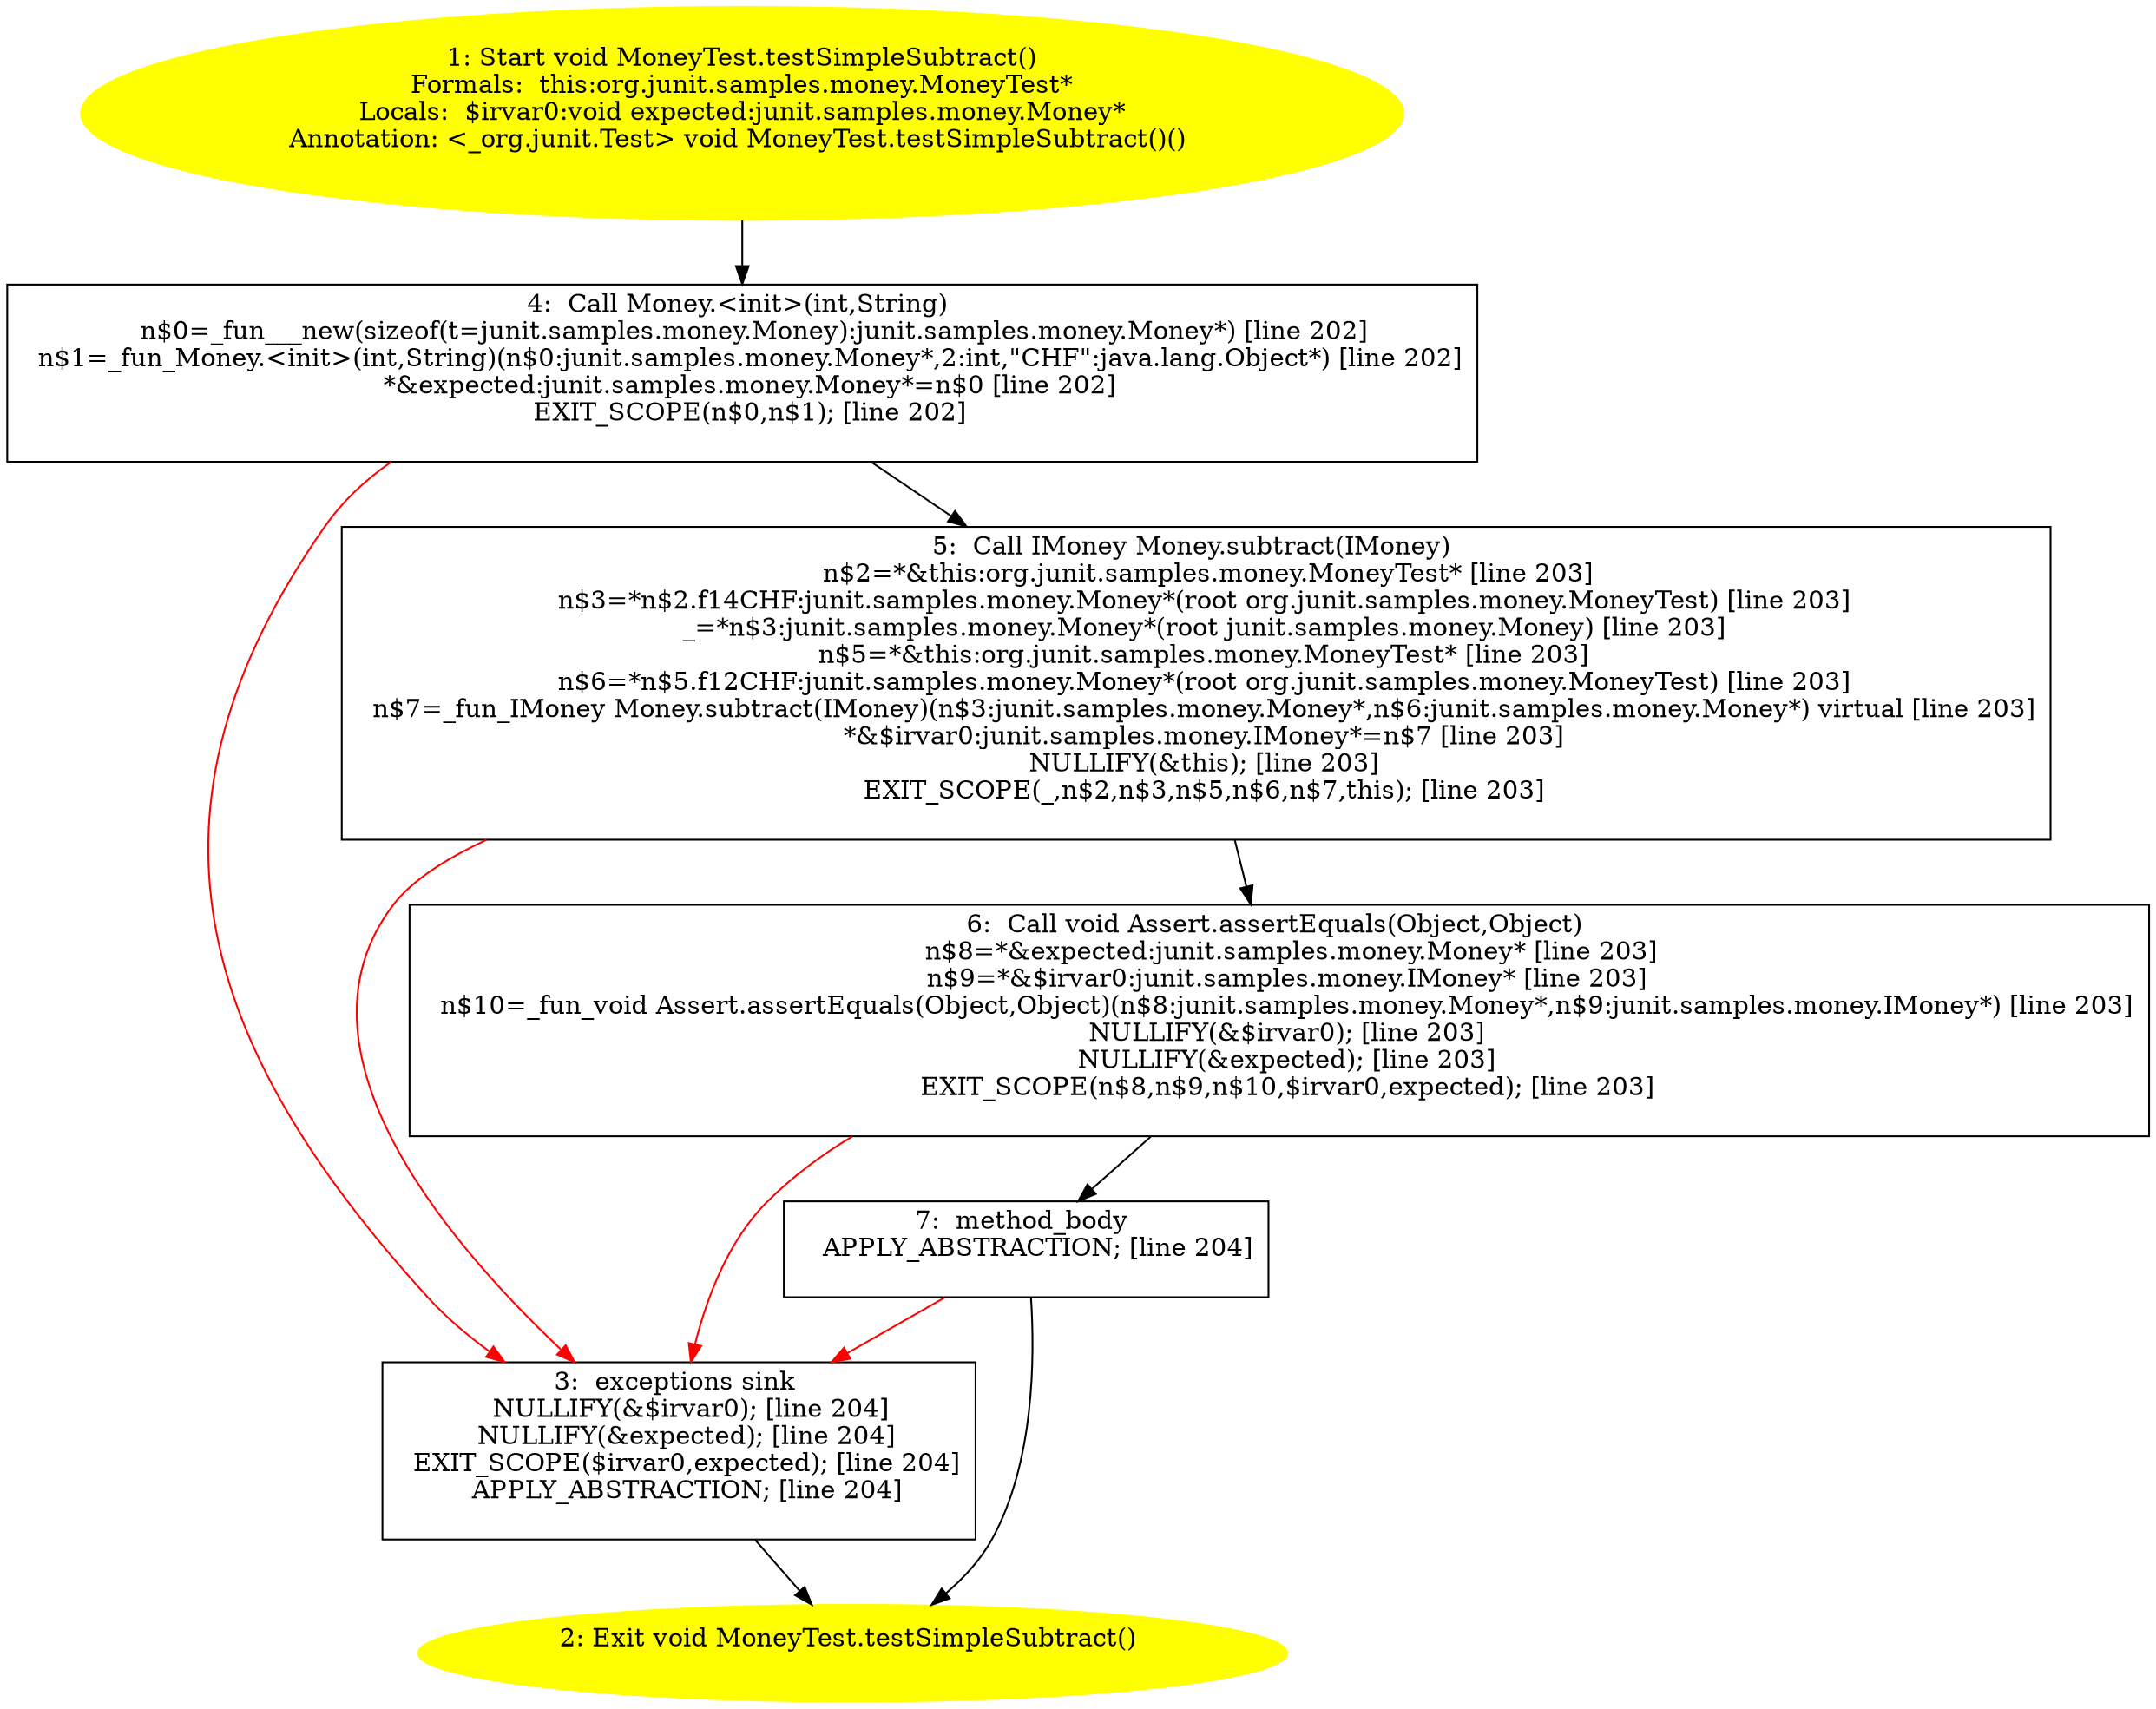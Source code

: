 /* @generated */
digraph cfg {
"org.junit.samples.money.MoneyTest.testSimpleSubtract():void.9865d7a329d250f473524c5fe4032a41_1" [label="1: Start void MoneyTest.testSimpleSubtract()\nFormals:  this:org.junit.samples.money.MoneyTest*\nLocals:  $irvar0:void expected:junit.samples.money.Money*\nAnnotation: <_org.junit.Test> void MoneyTest.testSimpleSubtract()() \n  " color=yellow style=filled]
	

	 "org.junit.samples.money.MoneyTest.testSimpleSubtract():void.9865d7a329d250f473524c5fe4032a41_1" -> "org.junit.samples.money.MoneyTest.testSimpleSubtract():void.9865d7a329d250f473524c5fe4032a41_4" ;
"org.junit.samples.money.MoneyTest.testSimpleSubtract():void.9865d7a329d250f473524c5fe4032a41_2" [label="2: Exit void MoneyTest.testSimpleSubtract() \n  " color=yellow style=filled]
	

"org.junit.samples.money.MoneyTest.testSimpleSubtract():void.9865d7a329d250f473524c5fe4032a41_3" [label="3:  exceptions sink \n   NULLIFY(&$irvar0); [line 204]\n  NULLIFY(&expected); [line 204]\n  EXIT_SCOPE($irvar0,expected); [line 204]\n  APPLY_ABSTRACTION; [line 204]\n " shape="box"]
	

	 "org.junit.samples.money.MoneyTest.testSimpleSubtract():void.9865d7a329d250f473524c5fe4032a41_3" -> "org.junit.samples.money.MoneyTest.testSimpleSubtract():void.9865d7a329d250f473524c5fe4032a41_2" ;
"org.junit.samples.money.MoneyTest.testSimpleSubtract():void.9865d7a329d250f473524c5fe4032a41_4" [label="4:  Call Money.<init>(int,String) \n   n$0=_fun___new(sizeof(t=junit.samples.money.Money):junit.samples.money.Money*) [line 202]\n  n$1=_fun_Money.<init>(int,String)(n$0:junit.samples.money.Money*,2:int,\"CHF\":java.lang.Object*) [line 202]\n  *&expected:junit.samples.money.Money*=n$0 [line 202]\n  EXIT_SCOPE(n$0,n$1); [line 202]\n " shape="box"]
	

	 "org.junit.samples.money.MoneyTest.testSimpleSubtract():void.9865d7a329d250f473524c5fe4032a41_4" -> "org.junit.samples.money.MoneyTest.testSimpleSubtract():void.9865d7a329d250f473524c5fe4032a41_5" ;
	 "org.junit.samples.money.MoneyTest.testSimpleSubtract():void.9865d7a329d250f473524c5fe4032a41_4" -> "org.junit.samples.money.MoneyTest.testSimpleSubtract():void.9865d7a329d250f473524c5fe4032a41_3" [color="red" ];
"org.junit.samples.money.MoneyTest.testSimpleSubtract():void.9865d7a329d250f473524c5fe4032a41_5" [label="5:  Call IMoney Money.subtract(IMoney) \n   n$2=*&this:org.junit.samples.money.MoneyTest* [line 203]\n  n$3=*n$2.f14CHF:junit.samples.money.Money*(root org.junit.samples.money.MoneyTest) [line 203]\n  _=*n$3:junit.samples.money.Money*(root junit.samples.money.Money) [line 203]\n  n$5=*&this:org.junit.samples.money.MoneyTest* [line 203]\n  n$6=*n$5.f12CHF:junit.samples.money.Money*(root org.junit.samples.money.MoneyTest) [line 203]\n  n$7=_fun_IMoney Money.subtract(IMoney)(n$3:junit.samples.money.Money*,n$6:junit.samples.money.Money*) virtual [line 203]\n  *&$irvar0:junit.samples.money.IMoney*=n$7 [line 203]\n  NULLIFY(&this); [line 203]\n  EXIT_SCOPE(_,n$2,n$3,n$5,n$6,n$7,this); [line 203]\n " shape="box"]
	

	 "org.junit.samples.money.MoneyTest.testSimpleSubtract():void.9865d7a329d250f473524c5fe4032a41_5" -> "org.junit.samples.money.MoneyTest.testSimpleSubtract():void.9865d7a329d250f473524c5fe4032a41_6" ;
	 "org.junit.samples.money.MoneyTest.testSimpleSubtract():void.9865d7a329d250f473524c5fe4032a41_5" -> "org.junit.samples.money.MoneyTest.testSimpleSubtract():void.9865d7a329d250f473524c5fe4032a41_3" [color="red" ];
"org.junit.samples.money.MoneyTest.testSimpleSubtract():void.9865d7a329d250f473524c5fe4032a41_6" [label="6:  Call void Assert.assertEquals(Object,Object) \n   n$8=*&expected:junit.samples.money.Money* [line 203]\n  n$9=*&$irvar0:junit.samples.money.IMoney* [line 203]\n  n$10=_fun_void Assert.assertEquals(Object,Object)(n$8:junit.samples.money.Money*,n$9:junit.samples.money.IMoney*) [line 203]\n  NULLIFY(&$irvar0); [line 203]\n  NULLIFY(&expected); [line 203]\n  EXIT_SCOPE(n$8,n$9,n$10,$irvar0,expected); [line 203]\n " shape="box"]
	

	 "org.junit.samples.money.MoneyTest.testSimpleSubtract():void.9865d7a329d250f473524c5fe4032a41_6" -> "org.junit.samples.money.MoneyTest.testSimpleSubtract():void.9865d7a329d250f473524c5fe4032a41_7" ;
	 "org.junit.samples.money.MoneyTest.testSimpleSubtract():void.9865d7a329d250f473524c5fe4032a41_6" -> "org.junit.samples.money.MoneyTest.testSimpleSubtract():void.9865d7a329d250f473524c5fe4032a41_3" [color="red" ];
"org.junit.samples.money.MoneyTest.testSimpleSubtract():void.9865d7a329d250f473524c5fe4032a41_7" [label="7:  method_body \n   APPLY_ABSTRACTION; [line 204]\n " shape="box"]
	

	 "org.junit.samples.money.MoneyTest.testSimpleSubtract():void.9865d7a329d250f473524c5fe4032a41_7" -> "org.junit.samples.money.MoneyTest.testSimpleSubtract():void.9865d7a329d250f473524c5fe4032a41_2" ;
	 "org.junit.samples.money.MoneyTest.testSimpleSubtract():void.9865d7a329d250f473524c5fe4032a41_7" -> "org.junit.samples.money.MoneyTest.testSimpleSubtract():void.9865d7a329d250f473524c5fe4032a41_3" [color="red" ];
}
